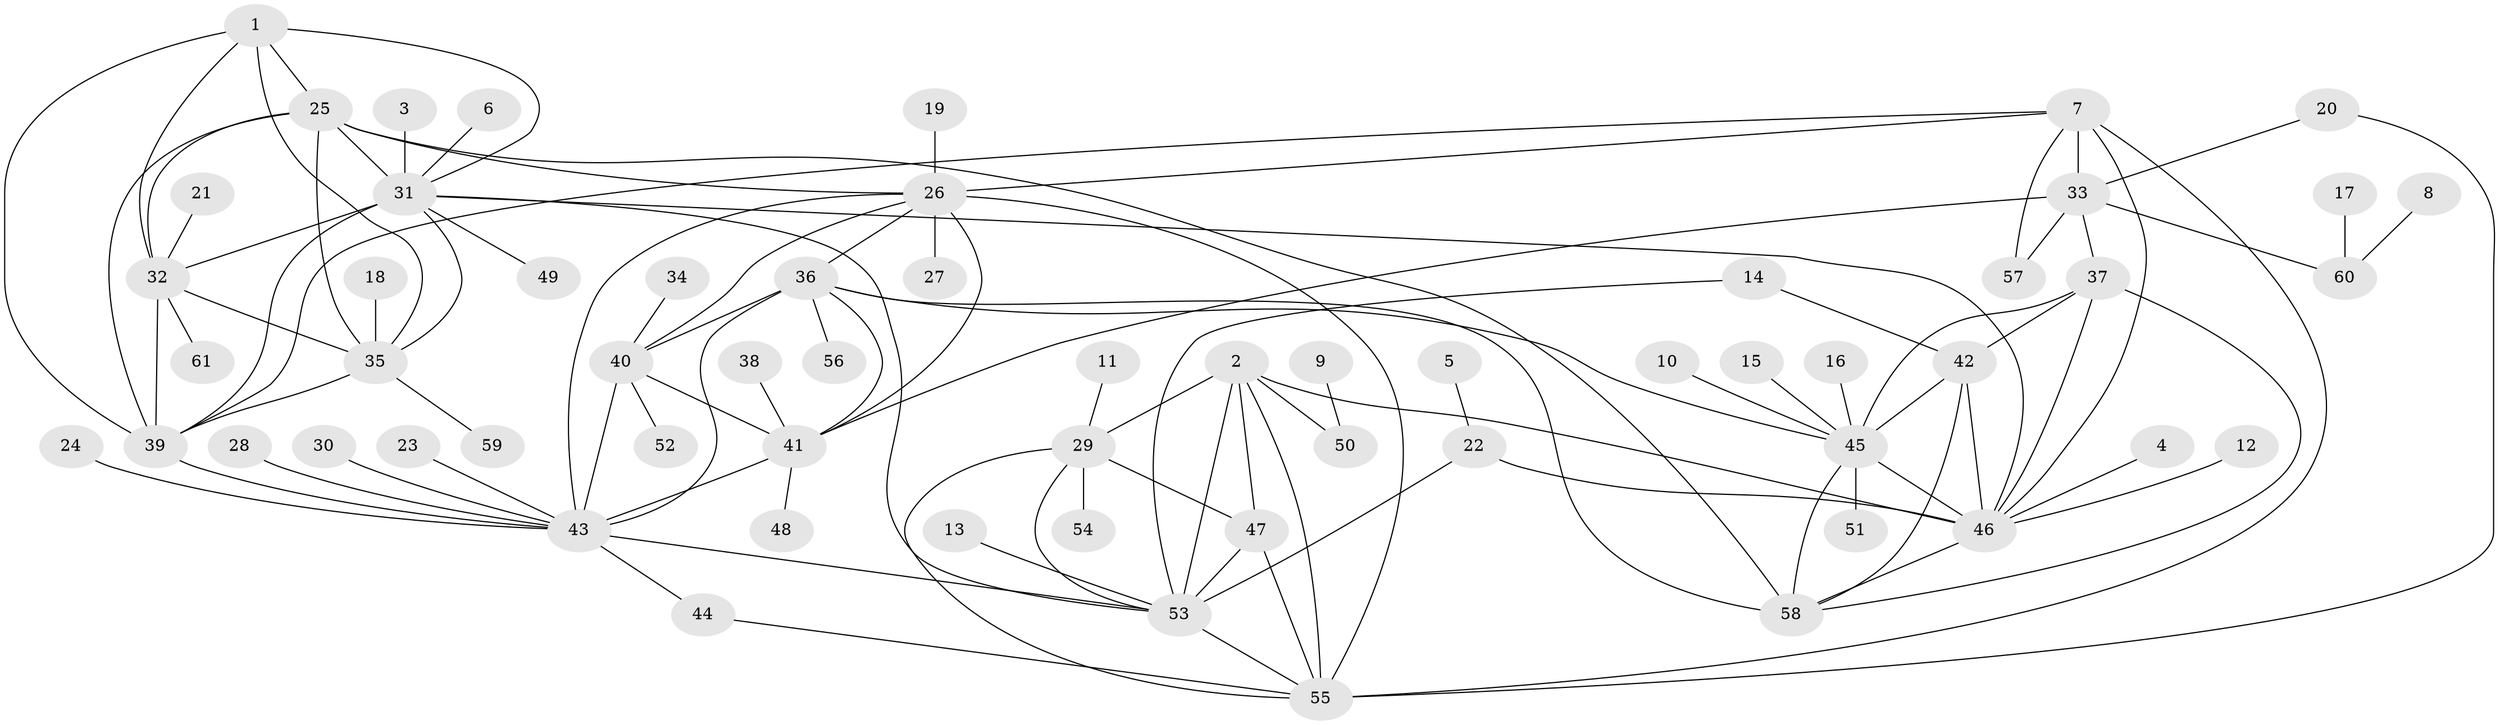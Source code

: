 // original degree distribution, {8: 0.07377049180327869, 11: 0.02459016393442623, 9: 0.02459016393442623, 7: 0.05737704918032787, 6: 0.01639344262295082, 5: 0.01639344262295082, 12: 0.01639344262295082, 10: 0.01639344262295082, 1: 0.5327868852459017, 4: 0.02459016393442623, 2: 0.16393442622950818, 3: 0.03278688524590164}
// Generated by graph-tools (version 1.1) at 2025/26/03/09/25 03:26:41]
// undirected, 61 vertices, 105 edges
graph export_dot {
graph [start="1"]
  node [color=gray90,style=filled];
  1;
  2;
  3;
  4;
  5;
  6;
  7;
  8;
  9;
  10;
  11;
  12;
  13;
  14;
  15;
  16;
  17;
  18;
  19;
  20;
  21;
  22;
  23;
  24;
  25;
  26;
  27;
  28;
  29;
  30;
  31;
  32;
  33;
  34;
  35;
  36;
  37;
  38;
  39;
  40;
  41;
  42;
  43;
  44;
  45;
  46;
  47;
  48;
  49;
  50;
  51;
  52;
  53;
  54;
  55;
  56;
  57;
  58;
  59;
  60;
  61;
  1 -- 25 [weight=1.0];
  1 -- 31 [weight=1.0];
  1 -- 32 [weight=1.0];
  1 -- 35 [weight=1.0];
  1 -- 39 [weight=1.0];
  2 -- 29 [weight=2.0];
  2 -- 46 [weight=1.0];
  2 -- 47 [weight=2.0];
  2 -- 50 [weight=1.0];
  2 -- 53 [weight=2.0];
  2 -- 55 [weight=2.0];
  3 -- 31 [weight=1.0];
  4 -- 46 [weight=1.0];
  5 -- 22 [weight=1.0];
  6 -- 31 [weight=1.0];
  7 -- 26 [weight=1.0];
  7 -- 33 [weight=6.0];
  7 -- 39 [weight=1.0];
  7 -- 46 [weight=1.0];
  7 -- 55 [weight=1.0];
  7 -- 57 [weight=3.0];
  8 -- 60 [weight=1.0];
  9 -- 50 [weight=1.0];
  10 -- 45 [weight=1.0];
  11 -- 29 [weight=1.0];
  12 -- 46 [weight=1.0];
  13 -- 53 [weight=1.0];
  14 -- 42 [weight=1.0];
  14 -- 53 [weight=1.0];
  15 -- 45 [weight=1.0];
  16 -- 45 [weight=1.0];
  17 -- 60 [weight=1.0];
  18 -- 35 [weight=1.0];
  19 -- 26 [weight=1.0];
  20 -- 33 [weight=1.0];
  20 -- 55 [weight=1.0];
  21 -- 32 [weight=1.0];
  22 -- 46 [weight=1.0];
  22 -- 53 [weight=1.0];
  23 -- 43 [weight=1.0];
  24 -- 43 [weight=1.0];
  25 -- 26 [weight=1.0];
  25 -- 31 [weight=1.0];
  25 -- 32 [weight=1.0];
  25 -- 35 [weight=1.0];
  25 -- 39 [weight=1.0];
  25 -- 58 [weight=1.0];
  26 -- 27 [weight=1.0];
  26 -- 36 [weight=1.0];
  26 -- 40 [weight=1.0];
  26 -- 41 [weight=2.0];
  26 -- 43 [weight=1.0];
  26 -- 55 [weight=1.0];
  28 -- 43 [weight=1.0];
  29 -- 47 [weight=1.0];
  29 -- 53 [weight=1.0];
  29 -- 54 [weight=1.0];
  29 -- 55 [weight=1.0];
  30 -- 43 [weight=1.0];
  31 -- 32 [weight=1.0];
  31 -- 35 [weight=1.0];
  31 -- 39 [weight=1.0];
  31 -- 46 [weight=1.0];
  31 -- 49 [weight=1.0];
  31 -- 53 [weight=1.0];
  32 -- 35 [weight=1.0];
  32 -- 39 [weight=1.0];
  32 -- 61 [weight=1.0];
  33 -- 37 [weight=2.0];
  33 -- 41 [weight=1.0];
  33 -- 57 [weight=2.0];
  33 -- 60 [weight=1.0];
  34 -- 40 [weight=1.0];
  35 -- 39 [weight=1.0];
  35 -- 59 [weight=1.0];
  36 -- 40 [weight=1.0];
  36 -- 41 [weight=2.0];
  36 -- 43 [weight=1.0];
  36 -- 45 [weight=1.0];
  36 -- 56 [weight=1.0];
  36 -- 58 [weight=1.0];
  37 -- 42 [weight=1.0];
  37 -- 45 [weight=2.0];
  37 -- 46 [weight=1.0];
  37 -- 58 [weight=1.0];
  38 -- 41 [weight=1.0];
  39 -- 43 [weight=1.0];
  40 -- 41 [weight=2.0];
  40 -- 43 [weight=1.0];
  40 -- 52 [weight=1.0];
  41 -- 43 [weight=2.0];
  41 -- 48 [weight=1.0];
  42 -- 45 [weight=2.0];
  42 -- 46 [weight=1.0];
  42 -- 58 [weight=1.0];
  43 -- 44 [weight=1.0];
  43 -- 53 [weight=1.0];
  44 -- 55 [weight=1.0];
  45 -- 46 [weight=2.0];
  45 -- 51 [weight=1.0];
  45 -- 58 [weight=2.0];
  46 -- 58 [weight=1.0];
  47 -- 53 [weight=1.0];
  47 -- 55 [weight=1.0];
  53 -- 55 [weight=1.0];
}
